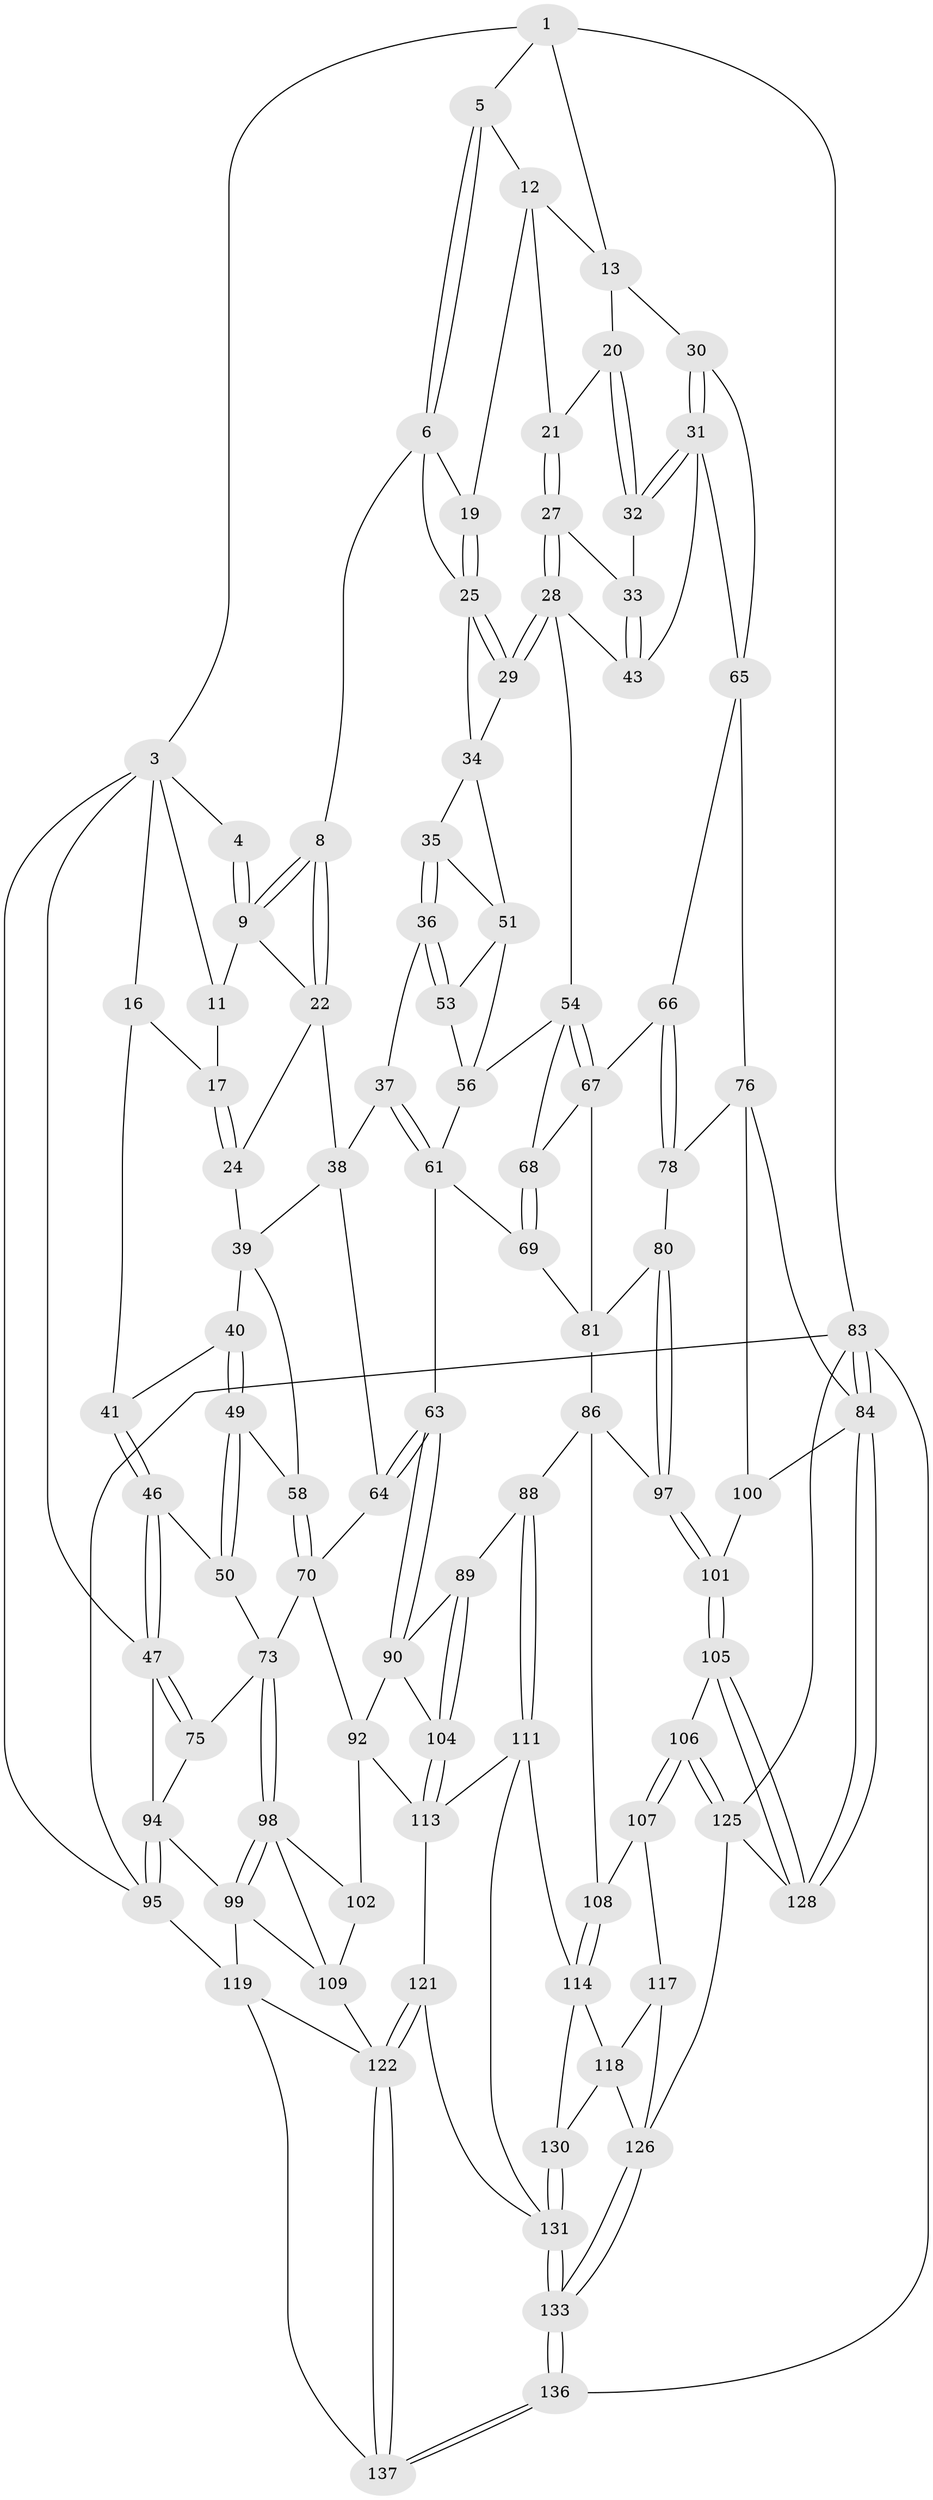 // Generated by graph-tools (version 1.1) at 2025/52/02/27/25 19:52:43]
// undirected, 95 vertices, 215 edges
graph export_dot {
graph [start="1"]
  node [color=gray90,style=filled];
  1 [pos="+0.630723118074285+0",super="+2"];
  3 [pos="+0.2665763539929589+0",super="+15"];
  4 [pos="+0.5277543468437812+0"];
  5 [pos="+0.710716742550702+0.06671128451039071"];
  6 [pos="+0.6312031685539211+0.17551955064424155",super="+7"];
  8 [pos="+0.572227119534413+0.20904766916383488"];
  9 [pos="+0.5146857895462846+0.01672725324538942",super="+10"];
  11 [pos="+0.23679575046672866+0"];
  12 [pos="+0.7693855405871589+0.10658398154061996",super="+18"];
  13 [pos="+0.9441087931206262+0.07729177677755714",super="+14"];
  16 [pos="+0.11070828268221863+0.16412766762834946"];
  17 [pos="+0.15428615205469712+0.12819907524910334"];
  19 [pos="+0.7646157962443975+0.22867405459862072"];
  20 [pos="+0.9050312503496457+0.2233040902062511"];
  21 [pos="+0.8897309615396162+0.23429279464356084"];
  22 [pos="+0.43122875465196536+0.280318962540197",super="+23"];
  24 [pos="+0.3480793535604367+0.3124356749571833"];
  25 [pos="+0.7402738928230929+0.2930463635326674",super="+26"];
  27 [pos="+0.8746726366193712+0.29933612306536755"];
  28 [pos="+0.8109204597784232+0.39471833419708374",super="+44"];
  29 [pos="+0.7666685557170566+0.3563018205064908"];
  30 [pos="+1+0.3215364741971572"];
  31 [pos="+1+0.32457638231519603",super="+42"];
  32 [pos="+0.9964458988251328+0.26624281097205177"];
  33 [pos="+0.9273864851757874+0.3125398817590748"];
  34 [pos="+0.6232067161289776+0.33362352869481043",super="+45"];
  35 [pos="+0.546528375403733+0.3522375373136303"];
  36 [pos="+0.5035848584284314+0.35618346443312227"];
  37 [pos="+0.5006933878940816+0.3556630120508234"];
  38 [pos="+0.4415446504038718+0.3215294923952192",super="+59"];
  39 [pos="+0.33778690419652135+0.3208752235180896",super="+57"];
  40 [pos="+0.18413865060412613+0.3126216818849094"];
  41 [pos="+0.14838822881598737+0.29906577323020234"];
  43 [pos="+0.9774836868970496+0.359903716766974"];
  46 [pos="+0.08040177787522142+0.4373679532729743"];
  47 [pos="+0.00853242075674207+0.46673845909061334",super="+48"];
  49 [pos="+0.22554728403942867+0.4452377952174114"];
  50 [pos="+0.20400512414585062+0.45352198552983497"];
  51 [pos="+0.6429022838611952+0.3951050271863522",super="+52"];
  53 [pos="+0.6067587430705432+0.4200036481838744"];
  54 [pos="+0.8172927356098133+0.4311594582922399",super="+55"];
  56 [pos="+0.6610923427385935+0.447000689617894",super="+60"];
  58 [pos="+0.25578259925837743+0.43978501303362233"];
  61 [pos="+0.5669865279653483+0.5041251170601176",super="+62"];
  63 [pos="+0.5284470872478603+0.5944275420198081"];
  64 [pos="+0.43565749947908794+0.5644881419127368"];
  65 [pos="+0.9228885470804736+0.4671643471882775",super="+71"];
  66 [pos="+0.8860660495547543+0.47369272681784663"];
  67 [pos="+0.8185569969701114+0.4348722085235474",super="+79"];
  68 [pos="+0.6361081612290364+0.566416797309208"];
  69 [pos="+0.6188644391169253+0.5818699320173442"];
  70 [pos="+0.3557509279448027+0.5947259150162794",super="+72"];
  73 [pos="+0.21101030918180297+0.639470617138945",super="+74"];
  75 [pos="+0.19025672836367477+0.6368712524093754"];
  76 [pos="+1+0.6177331873071535",super="+77"];
  78 [pos="+0.9566898442178834+0.6322279543804558"];
  80 [pos="+0.9273718088237171+0.6430580130001032"];
  81 [pos="+0.8013243082973905+0.6096712893248607",super="+82"];
  83 [pos="+1+1",super="+135"];
  84 [pos="+1+0.9948300879677053",super="+85"];
  86 [pos="+0.7333412051246258+0.7402616769731729",super="+87"];
  88 [pos="+0.7173310081494478+0.757079915858301"];
  89 [pos="+0.6021944542330512+0.7653124356907279"];
  90 [pos="+0.5297887055510375+0.6922699718402037",super="+91"];
  92 [pos="+0.43295854174915177+0.79231034646009",super="+93"];
  94 [pos="+0+0.72876589969578",super="+96"];
  95 [pos="+0+1"];
  97 [pos="+0.8611097340342684+0.7433568105239968"];
  98 [pos="+0.22050498918613745+0.7686159812612916",super="+103"];
  99 [pos="+0.09476987974330918+0.807166918605436",super="+110"];
  100 [pos="+0.9306103461329314+0.8307234823824468"];
  101 [pos="+0.9093955124025522+0.8348862594994773"];
  102 [pos="+0.34956350887050636+0.813613369439542"];
  104 [pos="+0.5823981647550308+0.8220983605107428"];
  105 [pos="+0.8885900124708995+0.8620973390422584"];
  106 [pos="+0.8570192381521023+0.8794812448236594"];
  107 [pos="+0.7501882302455526+0.8186467097667842"];
  108 [pos="+0.7499254146836081+0.8183059720620994"];
  109 [pos="+0.20559051114144342+0.8649716928870108",super="+124"];
  111 [pos="+0.6366506847999308+0.8846237265327814",super="+112"];
  113 [pos="+0.5771743251015294+0.87878435896535",super="+116"];
  114 [pos="+0.6818904939465481+0.8929165418861387",super="+115"];
  117 [pos="+0.7459901370841115+0.8914946169900121"];
  118 [pos="+0.6823435517526275+0.8932825809038605",super="+129"];
  119 [pos="+0.13257834266749416+0.8901290065122073",super="+120"];
  121 [pos="+0.43324332293203976+0.9921065463481467"];
  122 [pos="+0.34740841862682253+1",super="+123"];
  125 [pos="+0.8502506302035251+0.8955237574270472",super="+134"];
  126 [pos="+0.7932737677205652+0.9424316590770894",super="+127"];
  128 [pos="+0.9493463151477389+0.9499549971502547"];
  130 [pos="+0.6873046325619743+1"];
  131 [pos="+0.6832545758488365+1",super="+132"];
  133 [pos="+0.7088367561910904+1"];
  136 [pos="+0.7094815883198563+1"];
  137 [pos="+0.32205347168252274+1"];
  1 -- 5;
  1 -- 3;
  1 -- 83;
  1 -- 13;
  3 -- 4;
  3 -- 11;
  3 -- 16;
  3 -- 95;
  3 -- 47;
  4 -- 9;
  4 -- 9;
  5 -- 6;
  5 -- 6;
  5 -- 12;
  6 -- 19;
  6 -- 8;
  6 -- 25;
  8 -- 9;
  8 -- 9;
  8 -- 22;
  8 -- 22;
  9 -- 11;
  9 -- 22;
  11 -- 17;
  12 -- 13;
  12 -- 19;
  12 -- 21;
  13 -- 20;
  13 -- 30;
  16 -- 17;
  16 -- 41;
  17 -- 24;
  17 -- 24;
  19 -- 25;
  19 -- 25;
  20 -- 21;
  20 -- 32;
  20 -- 32;
  21 -- 27;
  21 -- 27;
  22 -- 24;
  22 -- 38;
  24 -- 39;
  25 -- 29;
  25 -- 29;
  25 -- 34;
  27 -- 28;
  27 -- 28;
  27 -- 33;
  28 -- 29;
  28 -- 29;
  28 -- 43;
  28 -- 54;
  29 -- 34;
  30 -- 31;
  30 -- 31;
  30 -- 65;
  31 -- 32;
  31 -- 32;
  31 -- 65;
  31 -- 43;
  32 -- 33;
  33 -- 43;
  33 -- 43;
  34 -- 35;
  34 -- 51;
  35 -- 36;
  35 -- 36;
  35 -- 51;
  36 -- 37;
  36 -- 53;
  36 -- 53;
  37 -- 38;
  37 -- 61;
  37 -- 61;
  38 -- 64;
  38 -- 39;
  39 -- 40;
  39 -- 58;
  40 -- 41;
  40 -- 49;
  40 -- 49;
  41 -- 46;
  41 -- 46;
  46 -- 47;
  46 -- 47;
  46 -- 50;
  47 -- 75;
  47 -- 75;
  47 -- 94;
  49 -- 50;
  49 -- 50;
  49 -- 58;
  50 -- 73;
  51 -- 56;
  51 -- 53;
  53 -- 56;
  54 -- 67;
  54 -- 67;
  54 -- 56;
  54 -- 68;
  56 -- 61;
  58 -- 70;
  58 -- 70;
  61 -- 69;
  61 -- 63;
  63 -- 64;
  63 -- 64;
  63 -- 90;
  63 -- 90;
  64 -- 70;
  65 -- 66;
  65 -- 76;
  66 -- 67;
  66 -- 78;
  66 -- 78;
  67 -- 81;
  67 -- 68;
  68 -- 69;
  68 -- 69;
  69 -- 81;
  70 -- 73;
  70 -- 92;
  73 -- 98;
  73 -- 98;
  73 -- 75;
  75 -- 94;
  76 -- 100;
  76 -- 78;
  76 -- 84;
  78 -- 80;
  80 -- 81;
  80 -- 97;
  80 -- 97;
  81 -- 86;
  83 -- 84;
  83 -- 84;
  83 -- 95;
  83 -- 136;
  83 -- 125;
  84 -- 128;
  84 -- 128;
  84 -- 100;
  86 -- 97;
  86 -- 88;
  86 -- 108;
  88 -- 89;
  88 -- 111;
  88 -- 111;
  89 -- 90;
  89 -- 104;
  89 -- 104;
  90 -- 104;
  90 -- 92;
  92 -- 102;
  92 -- 113;
  94 -- 95;
  94 -- 95;
  94 -- 99;
  95 -- 119;
  97 -- 101;
  97 -- 101;
  98 -- 99;
  98 -- 99;
  98 -- 109;
  98 -- 102;
  99 -- 109;
  99 -- 119;
  100 -- 101;
  101 -- 105;
  101 -- 105;
  102 -- 109;
  104 -- 113;
  104 -- 113;
  105 -- 106;
  105 -- 128;
  105 -- 128;
  106 -- 107;
  106 -- 107;
  106 -- 125;
  106 -- 125;
  107 -- 108;
  107 -- 117;
  108 -- 114;
  108 -- 114;
  109 -- 122;
  111 -- 113;
  111 -- 131;
  111 -- 114;
  113 -- 121;
  114 -- 118;
  114 -- 130;
  117 -- 118;
  117 -- 126;
  118 -- 130;
  118 -- 126;
  119 -- 122;
  119 -- 137;
  121 -- 122;
  121 -- 122;
  121 -- 131;
  122 -- 137;
  122 -- 137;
  125 -- 126;
  125 -- 128;
  126 -- 133;
  126 -- 133;
  130 -- 131;
  130 -- 131;
  131 -- 133;
  131 -- 133;
  133 -- 136;
  133 -- 136;
  136 -- 137;
  136 -- 137;
}
